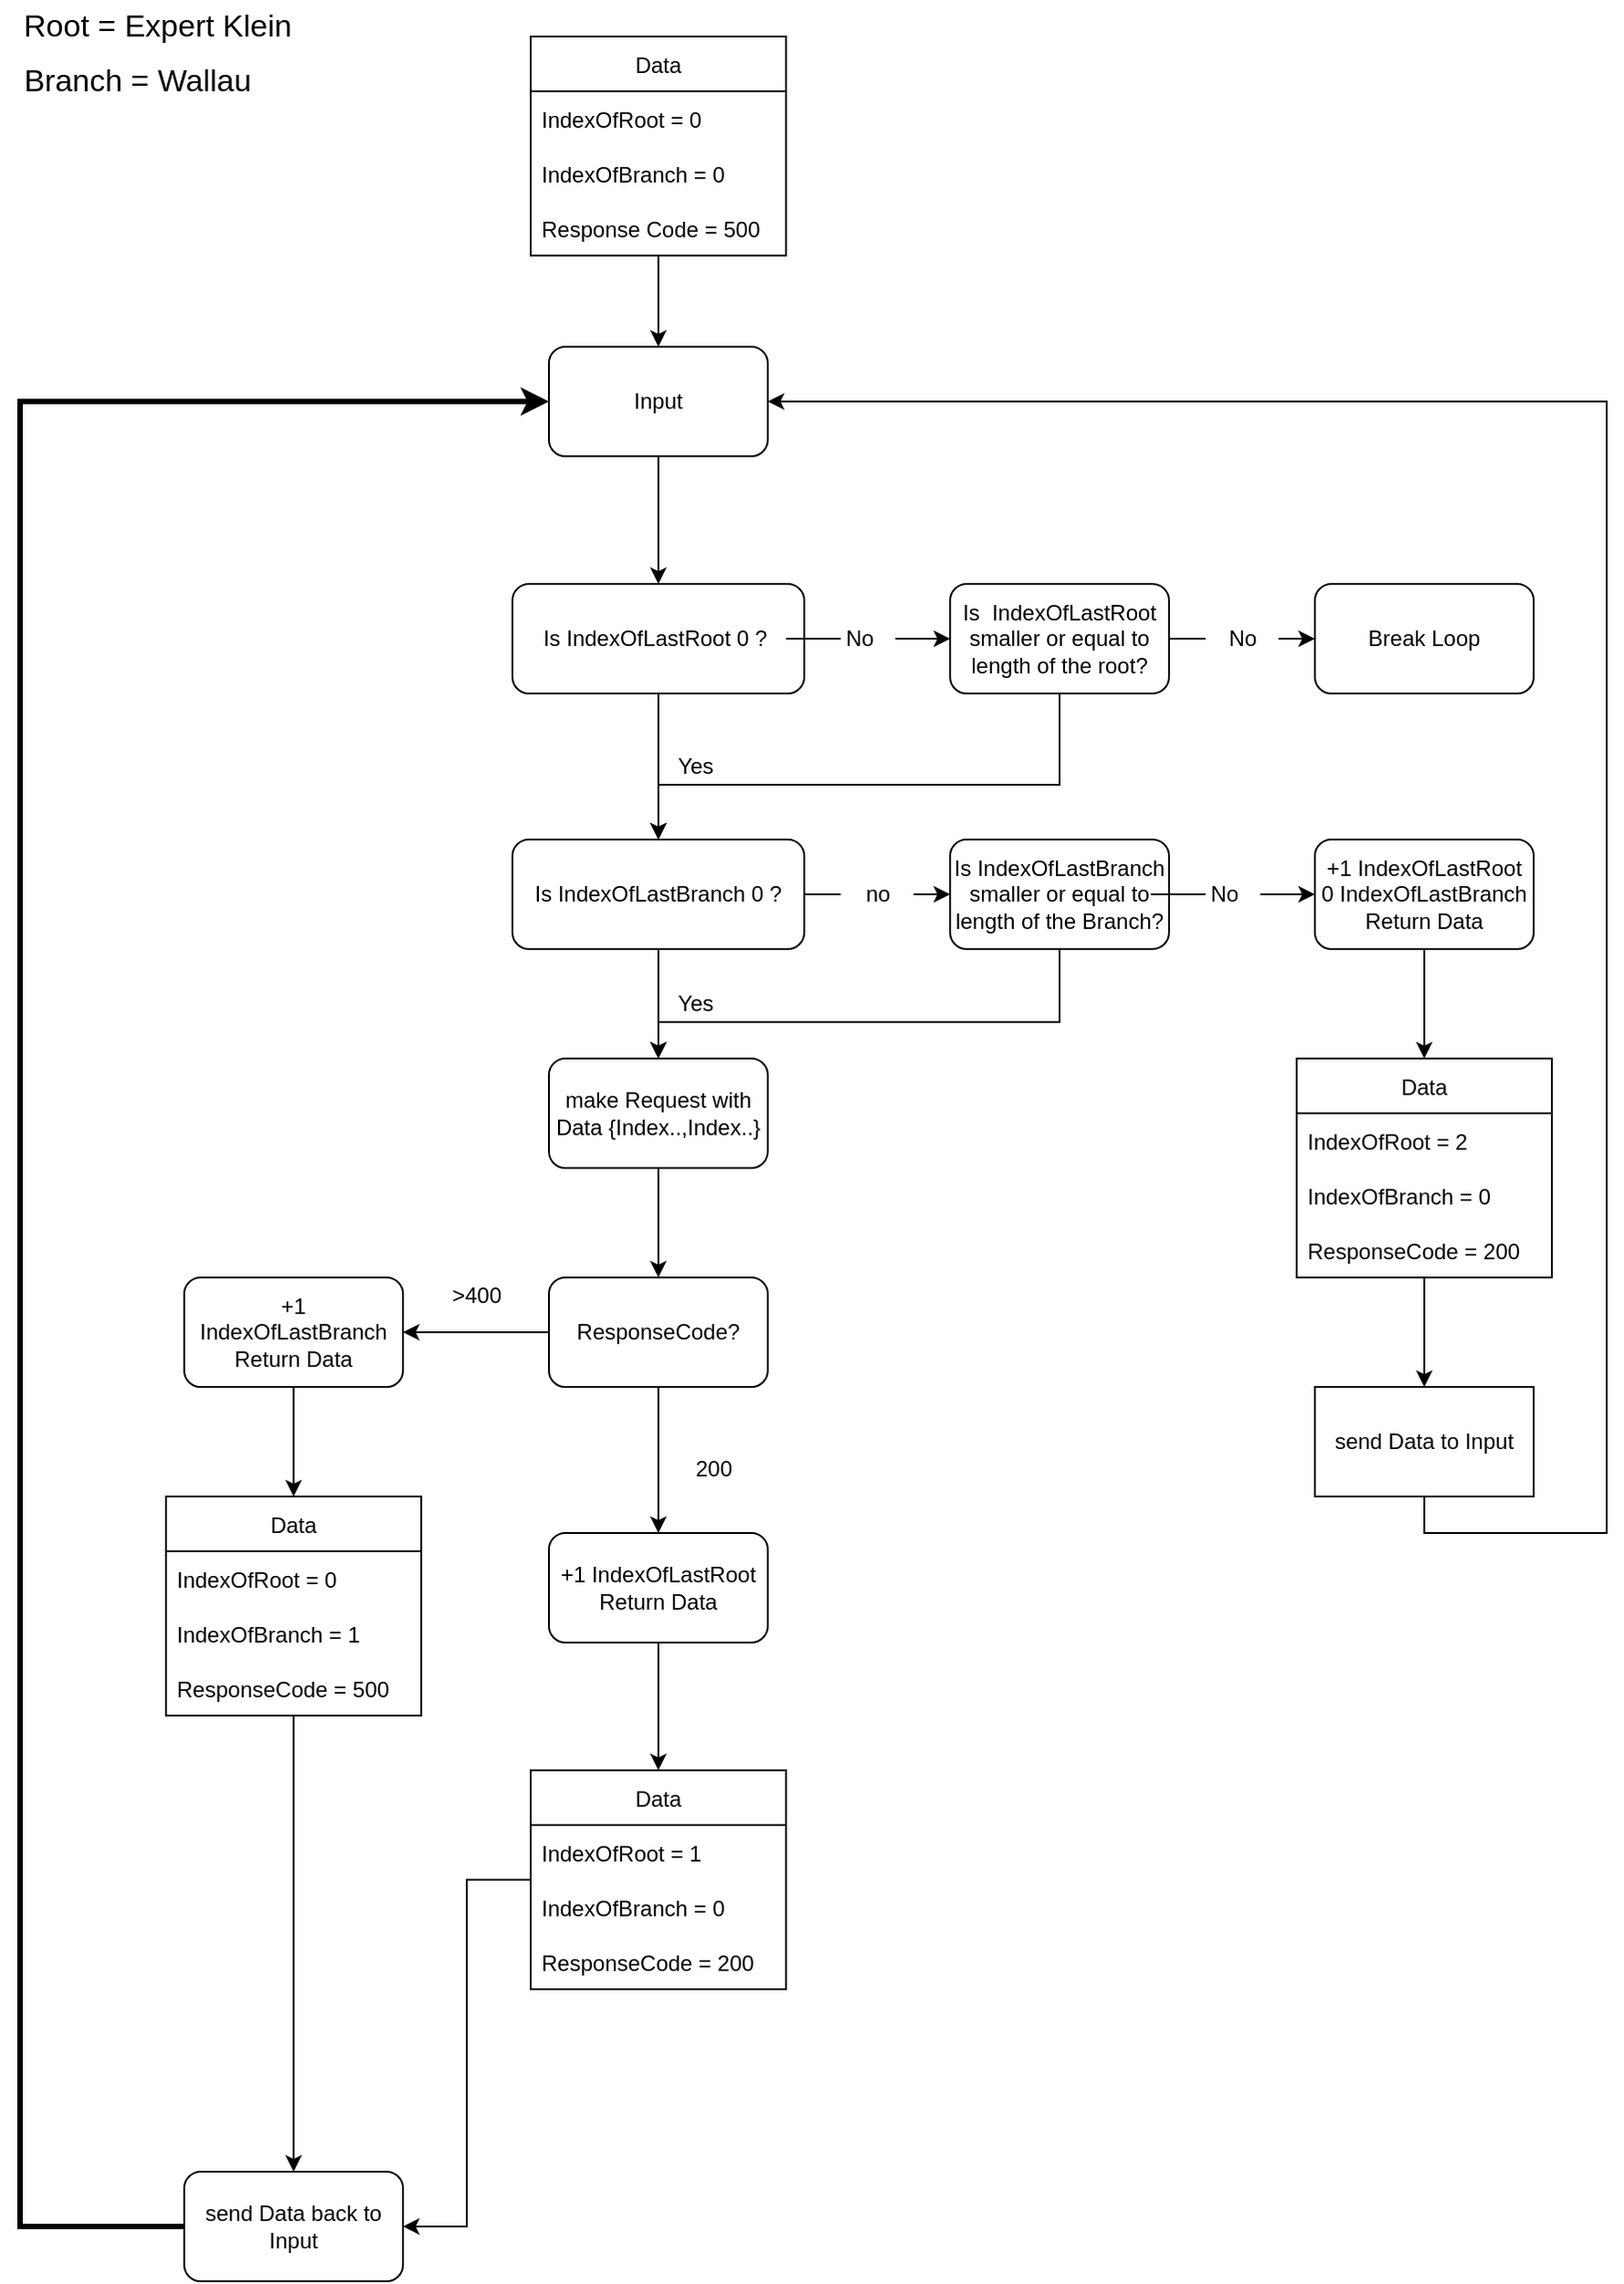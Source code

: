 <mxfile version="20.5.1" type="github">
  <diagram id="C5RBs43oDa-KdzZeNtuy" name="Page-1">
    <mxGraphModel dx="1032" dy="600" grid="1" gridSize="10" guides="1" tooltips="1" connect="1" arrows="1" fold="1" page="1" pageScale="1" pageWidth="827" pageHeight="1169" math="0" shadow="0">
      <root>
        <mxCell id="WIyWlLk6GJQsqaUBKTNV-0" />
        <mxCell id="WIyWlLk6GJQsqaUBKTNV-1" parent="WIyWlLk6GJQsqaUBKTNV-0" />
        <mxCell id="vZsECd-TPxy-p9VHk9jS-8" value="" style="edgeStyle=orthogonalEdgeStyle;rounded=0;orthogonalLoop=1;jettySize=auto;html=1;" edge="1" parent="WIyWlLk6GJQsqaUBKTNV-1" source="vZsECd-TPxy-p9VHk9jS-0" target="vZsECd-TPxy-p9VHk9jS-7">
          <mxGeometry relative="1" as="geometry" />
        </mxCell>
        <mxCell id="vZsECd-TPxy-p9VHk9jS-0" value="Input" style="rounded=1;whiteSpace=wrap;html=1;" vertex="1" parent="WIyWlLk6GJQsqaUBKTNV-1">
          <mxGeometry x="320" y="220" width="120" height="60" as="geometry" />
        </mxCell>
        <mxCell id="vZsECd-TPxy-p9VHk9jS-6" style="edgeStyle=orthogonalEdgeStyle;rounded=0;orthogonalLoop=1;jettySize=auto;html=1;entryX=0.5;entryY=0;entryDx=0;entryDy=0;" edge="1" parent="WIyWlLk6GJQsqaUBKTNV-1" source="vZsECd-TPxy-p9VHk9jS-2" target="vZsECd-TPxy-p9VHk9jS-0">
          <mxGeometry relative="1" as="geometry" />
        </mxCell>
        <mxCell id="vZsECd-TPxy-p9VHk9jS-2" value="Data" style="swimlane;fontStyle=0;childLayout=stackLayout;horizontal=1;startSize=30;horizontalStack=0;resizeParent=1;resizeParentMax=0;resizeLast=0;collapsible=1;marginBottom=0;" vertex="1" parent="WIyWlLk6GJQsqaUBKTNV-1">
          <mxGeometry x="310" y="50" width="140" height="120" as="geometry" />
        </mxCell>
        <mxCell id="vZsECd-TPxy-p9VHk9jS-3" value="IndexOfRoot = 0" style="text;strokeColor=none;fillColor=none;align=left;verticalAlign=middle;spacingLeft=4;spacingRight=4;overflow=hidden;points=[[0,0.5],[1,0.5]];portConstraint=eastwest;rotatable=0;" vertex="1" parent="vZsECd-TPxy-p9VHk9jS-2">
          <mxGeometry y="30" width="140" height="30" as="geometry" />
        </mxCell>
        <mxCell id="vZsECd-TPxy-p9VHk9jS-4" value="IndexOfBranch = 0" style="text;strokeColor=none;fillColor=none;align=left;verticalAlign=middle;spacingLeft=4;spacingRight=4;overflow=hidden;points=[[0,0.5],[1,0.5]];portConstraint=eastwest;rotatable=0;" vertex="1" parent="vZsECd-TPxy-p9VHk9jS-2">
          <mxGeometry y="60" width="140" height="30" as="geometry" />
        </mxCell>
        <mxCell id="vZsECd-TPxy-p9VHk9jS-5" value="Response Code = 500" style="text;strokeColor=none;fillColor=none;align=left;verticalAlign=middle;spacingLeft=4;spacingRight=4;overflow=hidden;points=[[0,0.5],[1,0.5]];portConstraint=eastwest;rotatable=0;" vertex="1" parent="vZsECd-TPxy-p9VHk9jS-2">
          <mxGeometry y="90" width="140" height="30" as="geometry" />
        </mxCell>
        <mxCell id="vZsECd-TPxy-p9VHk9jS-32" value="" style="edgeStyle=orthogonalEdgeStyle;rounded=0;orthogonalLoop=1;jettySize=auto;html=1;fontSize=12;" edge="1" parent="WIyWlLk6GJQsqaUBKTNV-1" source="vZsECd-TPxy-p9VHk9jS-7" target="vZsECd-TPxy-p9VHk9jS-31">
          <mxGeometry relative="1" as="geometry" />
        </mxCell>
        <mxCell id="vZsECd-TPxy-p9VHk9jS-60" value="" style="edgeStyle=orthogonalEdgeStyle;rounded=0;orthogonalLoop=1;jettySize=auto;html=1;strokeWidth=1;fontSize=12;startArrow=none;" edge="1" parent="WIyWlLk6GJQsqaUBKTNV-1" source="vZsECd-TPxy-p9VHk9jS-66" target="vZsECd-TPxy-p9VHk9jS-59">
          <mxGeometry relative="1" as="geometry" />
        </mxCell>
        <mxCell id="vZsECd-TPxy-p9VHk9jS-7" value="Is IndexOfLastRoot 0 ?&amp;nbsp;" style="whiteSpace=wrap;html=1;rounded=1;" vertex="1" parent="WIyWlLk6GJQsqaUBKTNV-1">
          <mxGeometry x="300" y="350" width="160" height="60" as="geometry" />
        </mxCell>
        <mxCell id="vZsECd-TPxy-p9VHk9jS-39" value="" style="edgeStyle=orthogonalEdgeStyle;rounded=0;orthogonalLoop=1;jettySize=auto;html=1;fontSize=12;" edge="1" parent="WIyWlLk6GJQsqaUBKTNV-1" source="vZsECd-TPxy-p9VHk9jS-11" target="vZsECd-TPxy-p9VHk9jS-38">
          <mxGeometry relative="1" as="geometry" />
        </mxCell>
        <mxCell id="vZsECd-TPxy-p9VHk9jS-11" value="make Request with Data {Index..,Index..}" style="whiteSpace=wrap;html=1;rounded=1;" vertex="1" parent="WIyWlLk6GJQsqaUBKTNV-1">
          <mxGeometry x="320" y="610" width="120" height="60" as="geometry" />
        </mxCell>
        <mxCell id="vZsECd-TPxy-p9VHk9jS-14" value="Yes" style="text;html=1;align=center;verticalAlign=middle;resizable=0;points=[];autosize=1;strokeColor=none;fillColor=none;" vertex="1" parent="WIyWlLk6GJQsqaUBKTNV-1">
          <mxGeometry x="380" y="435" width="40" height="30" as="geometry" />
        </mxCell>
        <mxCell id="vZsECd-TPxy-p9VHk9jS-21" value="Root = Expert Klein" style="text;html=1;align=center;verticalAlign=middle;resizable=0;points=[];autosize=1;strokeColor=none;fillColor=none;fontSize=17;" vertex="1" parent="WIyWlLk6GJQsqaUBKTNV-1">
          <mxGeometry x="20" y="30" width="170" height="30" as="geometry" />
        </mxCell>
        <mxCell id="vZsECd-TPxy-p9VHk9jS-22" value="Branch = Wallau" style="text;html=1;align=center;verticalAlign=middle;resizable=0;points=[];autosize=1;strokeColor=none;fillColor=none;fontSize=17;" vertex="1" parent="WIyWlLk6GJQsqaUBKTNV-1">
          <mxGeometry x="19" y="60" width="150" height="30" as="geometry" />
        </mxCell>
        <mxCell id="vZsECd-TPxy-p9VHk9jS-53" style="edgeStyle=orthogonalEdgeStyle;rounded=0;orthogonalLoop=1;jettySize=auto;html=1;entryX=1;entryY=0.5;entryDx=0;entryDy=0;fontSize=12;" edge="1" parent="WIyWlLk6GJQsqaUBKTNV-1" source="vZsECd-TPxy-p9VHk9jS-25" target="vZsECd-TPxy-p9VHk9jS-52">
          <mxGeometry relative="1" as="geometry" />
        </mxCell>
        <mxCell id="vZsECd-TPxy-p9VHk9jS-25" value="Data" style="swimlane;fontStyle=0;childLayout=stackLayout;horizontal=1;startSize=30;horizontalStack=0;resizeParent=1;resizeParentMax=0;resizeLast=0;collapsible=1;marginBottom=0;fontSize=12;" vertex="1" parent="WIyWlLk6GJQsqaUBKTNV-1">
          <mxGeometry x="310" y="1000" width="140" height="120" as="geometry" />
        </mxCell>
        <mxCell id="vZsECd-TPxy-p9VHk9jS-26" value="IndexOfRoot = 1" style="text;strokeColor=none;fillColor=none;align=left;verticalAlign=middle;spacingLeft=4;spacingRight=4;overflow=hidden;points=[[0,0.5],[1,0.5]];portConstraint=eastwest;rotatable=0;fontSize=12;" vertex="1" parent="vZsECd-TPxy-p9VHk9jS-25">
          <mxGeometry y="30" width="140" height="30" as="geometry" />
        </mxCell>
        <mxCell id="vZsECd-TPxy-p9VHk9jS-27" value="IndexOfBranch = 0" style="text;strokeColor=none;fillColor=none;align=left;verticalAlign=middle;spacingLeft=4;spacingRight=4;overflow=hidden;points=[[0,0.5],[1,0.5]];portConstraint=eastwest;rotatable=0;fontSize=12;" vertex="1" parent="vZsECd-TPxy-p9VHk9jS-25">
          <mxGeometry y="60" width="140" height="30" as="geometry" />
        </mxCell>
        <mxCell id="vZsECd-TPxy-p9VHk9jS-28" value="ResponseCode = 200" style="text;strokeColor=none;fillColor=none;align=left;verticalAlign=middle;spacingLeft=4;spacingRight=4;overflow=hidden;points=[[0,0.5],[1,0.5]];portConstraint=eastwest;rotatable=0;fontSize=12;" vertex="1" parent="vZsECd-TPxy-p9VHk9jS-25">
          <mxGeometry y="90" width="140" height="30" as="geometry" />
        </mxCell>
        <mxCell id="vZsECd-TPxy-p9VHk9jS-34" value="" style="edgeStyle=orthogonalEdgeStyle;rounded=0;orthogonalLoop=1;jettySize=auto;html=1;fontSize=12;" edge="1" parent="WIyWlLk6GJQsqaUBKTNV-1" source="vZsECd-TPxy-p9VHk9jS-31">
          <mxGeometry relative="1" as="geometry">
            <mxPoint x="380" y="610" as="targetPoint" />
          </mxGeometry>
        </mxCell>
        <mxCell id="vZsECd-TPxy-p9VHk9jS-69" value="" style="edgeStyle=orthogonalEdgeStyle;rounded=0;orthogonalLoop=1;jettySize=auto;html=1;strokeWidth=1;fontSize=12;startArrow=none;" edge="1" parent="WIyWlLk6GJQsqaUBKTNV-1" source="vZsECd-TPxy-p9VHk9jS-70" target="vZsECd-TPxy-p9VHk9jS-68">
          <mxGeometry relative="1" as="geometry" />
        </mxCell>
        <mxCell id="vZsECd-TPxy-p9VHk9jS-31" value="Is IndexOfLastBranch 0 ?" style="whiteSpace=wrap;html=1;rounded=1;" vertex="1" parent="WIyWlLk6GJQsqaUBKTNV-1">
          <mxGeometry x="300" y="490" width="160" height="60" as="geometry" />
        </mxCell>
        <mxCell id="vZsECd-TPxy-p9VHk9jS-35" value="Yes" style="text;html=1;align=center;verticalAlign=middle;resizable=0;points=[];autosize=1;strokeColor=none;fillColor=none;fontSize=12;" vertex="1" parent="WIyWlLk6GJQsqaUBKTNV-1">
          <mxGeometry x="380" y="565" width="40" height="30" as="geometry" />
        </mxCell>
        <mxCell id="vZsECd-TPxy-p9VHk9jS-41" value="" style="edgeStyle=orthogonalEdgeStyle;rounded=0;orthogonalLoop=1;jettySize=auto;html=1;fontSize=12;" edge="1" parent="WIyWlLk6GJQsqaUBKTNV-1" source="vZsECd-TPxy-p9VHk9jS-38" target="vZsECd-TPxy-p9VHk9jS-40">
          <mxGeometry relative="1" as="geometry" />
        </mxCell>
        <mxCell id="vZsECd-TPxy-p9VHk9jS-44" value="" style="edgeStyle=orthogonalEdgeStyle;rounded=0;orthogonalLoop=1;jettySize=auto;html=1;fontSize=12;" edge="1" parent="WIyWlLk6GJQsqaUBKTNV-1" source="vZsECd-TPxy-p9VHk9jS-38" target="vZsECd-TPxy-p9VHk9jS-43">
          <mxGeometry relative="1" as="geometry" />
        </mxCell>
        <mxCell id="vZsECd-TPxy-p9VHk9jS-38" value="ResponseCode?" style="whiteSpace=wrap;html=1;rounded=1;" vertex="1" parent="WIyWlLk6GJQsqaUBKTNV-1">
          <mxGeometry x="320" y="730" width="120" height="60" as="geometry" />
        </mxCell>
        <mxCell id="vZsECd-TPxy-p9VHk9jS-46" style="edgeStyle=orthogonalEdgeStyle;rounded=0;orthogonalLoop=1;jettySize=auto;html=1;entryX=0.5;entryY=0;entryDx=0;entryDy=0;fontSize=12;" edge="1" parent="WIyWlLk6GJQsqaUBKTNV-1" source="vZsECd-TPxy-p9VHk9jS-40" target="vZsECd-TPxy-p9VHk9jS-25">
          <mxGeometry relative="1" as="geometry" />
        </mxCell>
        <mxCell id="vZsECd-TPxy-p9VHk9jS-40" value="+1 IndexOfLastRoot Return Data" style="whiteSpace=wrap;html=1;rounded=1;" vertex="1" parent="WIyWlLk6GJQsqaUBKTNV-1">
          <mxGeometry x="320" y="870" width="120" height="60" as="geometry" />
        </mxCell>
        <mxCell id="vZsECd-TPxy-p9VHk9jS-42" value="200" style="text;html=1;align=center;verticalAlign=middle;resizable=0;points=[];autosize=1;strokeColor=none;fillColor=none;fontSize=12;" vertex="1" parent="WIyWlLk6GJQsqaUBKTNV-1">
          <mxGeometry x="390" y="820" width="40" height="30" as="geometry" />
        </mxCell>
        <mxCell id="vZsECd-TPxy-p9VHk9jS-51" style="edgeStyle=orthogonalEdgeStyle;rounded=0;orthogonalLoop=1;jettySize=auto;html=1;entryX=0.5;entryY=0;entryDx=0;entryDy=0;fontSize=12;" edge="1" parent="WIyWlLk6GJQsqaUBKTNV-1" source="vZsECd-TPxy-p9VHk9jS-43" target="vZsECd-TPxy-p9VHk9jS-47">
          <mxGeometry relative="1" as="geometry" />
        </mxCell>
        <mxCell id="vZsECd-TPxy-p9VHk9jS-43" value="+1 IndexOfLastBranch Return Data" style="whiteSpace=wrap;html=1;rounded=1;" vertex="1" parent="WIyWlLk6GJQsqaUBKTNV-1">
          <mxGeometry x="120" y="730" width="120" height="60" as="geometry" />
        </mxCell>
        <mxCell id="vZsECd-TPxy-p9VHk9jS-45" value="&amp;gt;400" style="text;html=1;align=center;verticalAlign=middle;resizable=0;points=[];autosize=1;strokeColor=none;fillColor=none;fontSize=12;" vertex="1" parent="WIyWlLk6GJQsqaUBKTNV-1">
          <mxGeometry x="255" y="725" width="50" height="30" as="geometry" />
        </mxCell>
        <mxCell id="vZsECd-TPxy-p9VHk9jS-54" style="edgeStyle=orthogonalEdgeStyle;rounded=0;orthogonalLoop=1;jettySize=auto;html=1;entryX=0.5;entryY=0;entryDx=0;entryDy=0;fontSize=12;" edge="1" parent="WIyWlLk6GJQsqaUBKTNV-1" source="vZsECd-TPxy-p9VHk9jS-47" target="vZsECd-TPxy-p9VHk9jS-52">
          <mxGeometry relative="1" as="geometry" />
        </mxCell>
        <mxCell id="vZsECd-TPxy-p9VHk9jS-47" value="Data" style="swimlane;fontStyle=0;childLayout=stackLayout;horizontal=1;startSize=30;horizontalStack=0;resizeParent=1;resizeParentMax=0;resizeLast=0;collapsible=1;marginBottom=0;fontSize=12;" vertex="1" parent="WIyWlLk6GJQsqaUBKTNV-1">
          <mxGeometry x="110" y="850" width="140" height="120" as="geometry" />
        </mxCell>
        <mxCell id="vZsECd-TPxy-p9VHk9jS-48" value="IndexOfRoot = 0" style="text;strokeColor=none;fillColor=none;align=left;verticalAlign=middle;spacingLeft=4;spacingRight=4;overflow=hidden;points=[[0,0.5],[1,0.5]];portConstraint=eastwest;rotatable=0;fontSize=12;" vertex="1" parent="vZsECd-TPxy-p9VHk9jS-47">
          <mxGeometry y="30" width="140" height="30" as="geometry" />
        </mxCell>
        <mxCell id="vZsECd-TPxy-p9VHk9jS-49" value="IndexOfBranch = 1" style="text;strokeColor=none;fillColor=none;align=left;verticalAlign=middle;spacingLeft=4;spacingRight=4;overflow=hidden;points=[[0,0.5],[1,0.5]];portConstraint=eastwest;rotatable=0;fontSize=12;" vertex="1" parent="vZsECd-TPxy-p9VHk9jS-47">
          <mxGeometry y="60" width="140" height="30" as="geometry" />
        </mxCell>
        <mxCell id="vZsECd-TPxy-p9VHk9jS-50" value="ResponseCode = 500" style="text;strokeColor=none;fillColor=none;align=left;verticalAlign=middle;spacingLeft=4;spacingRight=4;overflow=hidden;points=[[0,0.5],[1,0.5]];portConstraint=eastwest;rotatable=0;fontSize=12;" vertex="1" parent="vZsECd-TPxy-p9VHk9jS-47">
          <mxGeometry y="90" width="140" height="30" as="geometry" />
        </mxCell>
        <mxCell id="vZsECd-TPxy-p9VHk9jS-55" style="edgeStyle=orthogonalEdgeStyle;rounded=0;orthogonalLoop=1;jettySize=auto;html=1;entryX=0;entryY=0.5;entryDx=0;entryDy=0;fontSize=12;strokeWidth=3;" edge="1" parent="WIyWlLk6GJQsqaUBKTNV-1" source="vZsECd-TPxy-p9VHk9jS-52" target="vZsECd-TPxy-p9VHk9jS-0">
          <mxGeometry relative="1" as="geometry">
            <Array as="points">
              <mxPoint x="30" y="1250" />
              <mxPoint x="30" y="250" />
            </Array>
          </mxGeometry>
        </mxCell>
        <mxCell id="vZsECd-TPxy-p9VHk9jS-52" value="send Data back to Input" style="rounded=1;whiteSpace=wrap;html=1;fontSize=12;" vertex="1" parent="WIyWlLk6GJQsqaUBKTNV-1">
          <mxGeometry x="120" y="1220" width="120" height="60" as="geometry" />
        </mxCell>
        <mxCell id="vZsECd-TPxy-p9VHk9jS-61" style="edgeStyle=orthogonalEdgeStyle;rounded=0;orthogonalLoop=1;jettySize=auto;html=1;entryX=0.5;entryY=0;entryDx=0;entryDy=0;strokeWidth=1;fontSize=12;" edge="1" parent="WIyWlLk6GJQsqaUBKTNV-1" source="vZsECd-TPxy-p9VHk9jS-59" target="vZsECd-TPxy-p9VHk9jS-31">
          <mxGeometry relative="1" as="geometry">
            <Array as="points">
              <mxPoint x="600" y="460" />
              <mxPoint x="380" y="460" />
            </Array>
          </mxGeometry>
        </mxCell>
        <mxCell id="vZsECd-TPxy-p9VHk9jS-64" value="" style="edgeStyle=orthogonalEdgeStyle;rounded=0;orthogonalLoop=1;jettySize=auto;html=1;strokeWidth=1;fontSize=12;startArrow=none;" edge="1" parent="WIyWlLk6GJQsqaUBKTNV-1" source="vZsECd-TPxy-p9VHk9jS-65" target="vZsECd-TPxy-p9VHk9jS-63">
          <mxGeometry relative="1" as="geometry" />
        </mxCell>
        <mxCell id="vZsECd-TPxy-p9VHk9jS-59" value="Is&amp;nbsp; IndexOfLastRoot smaller or equal to length of the root?" style="whiteSpace=wrap;html=1;rounded=1;" vertex="1" parent="WIyWlLk6GJQsqaUBKTNV-1">
          <mxGeometry x="540" y="350" width="120" height="60" as="geometry" />
        </mxCell>
        <mxCell id="vZsECd-TPxy-p9VHk9jS-63" value="Break Loop" style="whiteSpace=wrap;html=1;rounded=1;" vertex="1" parent="WIyWlLk6GJQsqaUBKTNV-1">
          <mxGeometry x="740" y="350" width="120" height="60" as="geometry" />
        </mxCell>
        <mxCell id="vZsECd-TPxy-p9VHk9jS-75" style="edgeStyle=orthogonalEdgeStyle;rounded=0;orthogonalLoop=1;jettySize=auto;html=1;entryX=0.5;entryY=0;entryDx=0;entryDy=0;strokeWidth=1;fontSize=12;" edge="1" parent="WIyWlLk6GJQsqaUBKTNV-1" source="vZsECd-TPxy-p9VHk9jS-68" target="vZsECd-TPxy-p9VHk9jS-11">
          <mxGeometry relative="1" as="geometry">
            <Array as="points">
              <mxPoint x="600" y="590" />
              <mxPoint x="380" y="590" />
            </Array>
          </mxGeometry>
        </mxCell>
        <mxCell id="vZsECd-TPxy-p9VHk9jS-77" value="" style="edgeStyle=orthogonalEdgeStyle;rounded=0;orthogonalLoop=1;jettySize=auto;html=1;strokeWidth=1;fontSize=12;startArrow=none;" edge="1" parent="WIyWlLk6GJQsqaUBKTNV-1" source="vZsECd-TPxy-p9VHk9jS-78" target="vZsECd-TPxy-p9VHk9jS-76">
          <mxGeometry relative="1" as="geometry" />
        </mxCell>
        <mxCell id="vZsECd-TPxy-p9VHk9jS-68" value="Is IndexOfLastBranch smaller or equal to length of the Branch?" style="whiteSpace=wrap;html=1;rounded=1;" vertex="1" parent="WIyWlLk6GJQsqaUBKTNV-1">
          <mxGeometry x="540" y="490" width="120" height="60" as="geometry" />
        </mxCell>
        <mxCell id="vZsECd-TPxy-p9VHk9jS-70" value="no" style="text;html=1;align=center;verticalAlign=middle;resizable=0;points=[];autosize=1;strokeColor=none;fillColor=none;fontSize=12;" vertex="1" parent="WIyWlLk6GJQsqaUBKTNV-1">
          <mxGeometry x="480" y="505" width="40" height="30" as="geometry" />
        </mxCell>
        <mxCell id="vZsECd-TPxy-p9VHk9jS-71" value="" style="edgeStyle=orthogonalEdgeStyle;rounded=0;orthogonalLoop=1;jettySize=auto;html=1;strokeWidth=1;fontSize=12;endArrow=none;" edge="1" parent="WIyWlLk6GJQsqaUBKTNV-1" source="vZsECd-TPxy-p9VHk9jS-31" target="vZsECd-TPxy-p9VHk9jS-70">
          <mxGeometry relative="1" as="geometry">
            <mxPoint x="460" y="520" as="sourcePoint" />
            <mxPoint x="560" y="520" as="targetPoint" />
          </mxGeometry>
        </mxCell>
        <mxCell id="vZsECd-TPxy-p9VHk9jS-66" value="No" style="text;html=1;align=center;verticalAlign=middle;resizable=0;points=[];autosize=1;strokeColor=none;fillColor=none;fontSize=12;" vertex="1" parent="WIyWlLk6GJQsqaUBKTNV-1">
          <mxGeometry x="470" y="365" width="40" height="30" as="geometry" />
        </mxCell>
        <mxCell id="vZsECd-TPxy-p9VHk9jS-72" value="" style="edgeStyle=orthogonalEdgeStyle;rounded=0;orthogonalLoop=1;jettySize=auto;html=1;strokeWidth=1;fontSize=12;endArrow=none;" edge="1" parent="WIyWlLk6GJQsqaUBKTNV-1" source="vZsECd-TPxy-p9VHk9jS-7" target="vZsECd-TPxy-p9VHk9jS-66">
          <mxGeometry relative="1" as="geometry">
            <mxPoint x="460" y="380" as="sourcePoint" />
            <mxPoint x="540" y="380" as="targetPoint" />
          </mxGeometry>
        </mxCell>
        <mxCell id="vZsECd-TPxy-p9VHk9jS-65" value="No" style="text;html=1;align=center;verticalAlign=middle;resizable=0;points=[];autosize=1;strokeColor=none;fillColor=none;fontSize=12;" vertex="1" parent="WIyWlLk6GJQsqaUBKTNV-1">
          <mxGeometry x="680" y="365" width="40" height="30" as="geometry" />
        </mxCell>
        <mxCell id="vZsECd-TPxy-p9VHk9jS-73" value="" style="edgeStyle=orthogonalEdgeStyle;rounded=0;orthogonalLoop=1;jettySize=auto;html=1;strokeWidth=1;fontSize=12;endArrow=none;" edge="1" parent="WIyWlLk6GJQsqaUBKTNV-1" source="vZsECd-TPxy-p9VHk9jS-59" target="vZsECd-TPxy-p9VHk9jS-65">
          <mxGeometry relative="1" as="geometry">
            <mxPoint x="660" y="380" as="sourcePoint" />
            <mxPoint x="740" y="380" as="targetPoint" />
          </mxGeometry>
        </mxCell>
        <mxCell id="vZsECd-TPxy-p9VHk9jS-84" style="edgeStyle=orthogonalEdgeStyle;rounded=0;orthogonalLoop=1;jettySize=auto;html=1;entryX=0.5;entryY=0;entryDx=0;entryDy=0;strokeWidth=1;fontSize=12;" edge="1" parent="WIyWlLk6GJQsqaUBKTNV-1" source="vZsECd-TPxy-p9VHk9jS-76" target="vZsECd-TPxy-p9VHk9jS-80">
          <mxGeometry relative="1" as="geometry" />
        </mxCell>
        <mxCell id="vZsECd-TPxy-p9VHk9jS-76" value="+1 IndexOfLastRoot&lt;br&gt;0 IndexOfLastBranch Return Data" style="whiteSpace=wrap;html=1;rounded=1;" vertex="1" parent="WIyWlLk6GJQsqaUBKTNV-1">
          <mxGeometry x="740" y="490" width="120" height="60" as="geometry" />
        </mxCell>
        <mxCell id="vZsECd-TPxy-p9VHk9jS-78" value="No" style="text;html=1;align=center;verticalAlign=middle;resizable=0;points=[];autosize=1;strokeColor=none;fillColor=none;fontSize=12;" vertex="1" parent="WIyWlLk6GJQsqaUBKTNV-1">
          <mxGeometry x="670" y="505" width="40" height="30" as="geometry" />
        </mxCell>
        <mxCell id="vZsECd-TPxy-p9VHk9jS-79" value="" style="edgeStyle=orthogonalEdgeStyle;rounded=0;orthogonalLoop=1;jettySize=auto;html=1;strokeWidth=1;fontSize=12;endArrow=none;" edge="1" parent="WIyWlLk6GJQsqaUBKTNV-1" source="vZsECd-TPxy-p9VHk9jS-68" target="vZsECd-TPxy-p9VHk9jS-78">
          <mxGeometry relative="1" as="geometry">
            <mxPoint x="660" y="520" as="sourcePoint" />
            <mxPoint x="740" y="520" as="targetPoint" />
          </mxGeometry>
        </mxCell>
        <mxCell id="vZsECd-TPxy-p9VHk9jS-89" value="" style="edgeStyle=orthogonalEdgeStyle;rounded=0;orthogonalLoop=1;jettySize=auto;html=1;strokeWidth=1;fontSize=12;" edge="1" parent="WIyWlLk6GJQsqaUBKTNV-1" source="vZsECd-TPxy-p9VHk9jS-80" target="vZsECd-TPxy-p9VHk9jS-88">
          <mxGeometry relative="1" as="geometry" />
        </mxCell>
        <mxCell id="vZsECd-TPxy-p9VHk9jS-80" value="Data" style="swimlane;fontStyle=0;childLayout=stackLayout;horizontal=1;startSize=30;horizontalStack=0;resizeParent=1;resizeParentMax=0;resizeLast=0;collapsible=1;marginBottom=0;fontSize=12;" vertex="1" parent="WIyWlLk6GJQsqaUBKTNV-1">
          <mxGeometry x="730" y="610" width="140" height="120" as="geometry" />
        </mxCell>
        <mxCell id="vZsECd-TPxy-p9VHk9jS-85" value="IndexOfRoot = 2" style="text;strokeColor=none;fillColor=none;align=left;verticalAlign=middle;spacingLeft=4;spacingRight=4;overflow=hidden;points=[[0,0.5],[1,0.5]];portConstraint=eastwest;rotatable=0;fontSize=12;" vertex="1" parent="vZsECd-TPxy-p9VHk9jS-80">
          <mxGeometry y="30" width="140" height="30" as="geometry" />
        </mxCell>
        <mxCell id="vZsECd-TPxy-p9VHk9jS-82" value="IndexOfBranch = 0" style="text;strokeColor=none;fillColor=none;align=left;verticalAlign=middle;spacingLeft=4;spacingRight=4;overflow=hidden;points=[[0,0.5],[1,0.5]];portConstraint=eastwest;rotatable=0;fontSize=12;" vertex="1" parent="vZsECd-TPxy-p9VHk9jS-80">
          <mxGeometry y="60" width="140" height="30" as="geometry" />
        </mxCell>
        <mxCell id="vZsECd-TPxy-p9VHk9jS-83" value="ResponseCode = 200" style="text;strokeColor=none;fillColor=none;align=left;verticalAlign=middle;spacingLeft=4;spacingRight=4;overflow=hidden;points=[[0,0.5],[1,0.5]];portConstraint=eastwest;rotatable=0;fontSize=12;" vertex="1" parent="vZsECd-TPxy-p9VHk9jS-80">
          <mxGeometry y="90" width="140" height="30" as="geometry" />
        </mxCell>
        <mxCell id="vZsECd-TPxy-p9VHk9jS-90" style="edgeStyle=orthogonalEdgeStyle;rounded=0;orthogonalLoop=1;jettySize=auto;html=1;entryX=1;entryY=0.5;entryDx=0;entryDy=0;strokeWidth=1;fontSize=12;" edge="1" parent="WIyWlLk6GJQsqaUBKTNV-1" source="vZsECd-TPxy-p9VHk9jS-88" target="vZsECd-TPxy-p9VHk9jS-0">
          <mxGeometry relative="1" as="geometry">
            <Array as="points">
              <mxPoint x="900" y="870" />
              <mxPoint x="900" y="250" />
            </Array>
          </mxGeometry>
        </mxCell>
        <mxCell id="vZsECd-TPxy-p9VHk9jS-88" value="send Data to Input" style="whiteSpace=wrap;html=1;fontStyle=0;startSize=30;" vertex="1" parent="WIyWlLk6GJQsqaUBKTNV-1">
          <mxGeometry x="740" y="790" width="120" height="60" as="geometry" />
        </mxCell>
      </root>
    </mxGraphModel>
  </diagram>
</mxfile>
